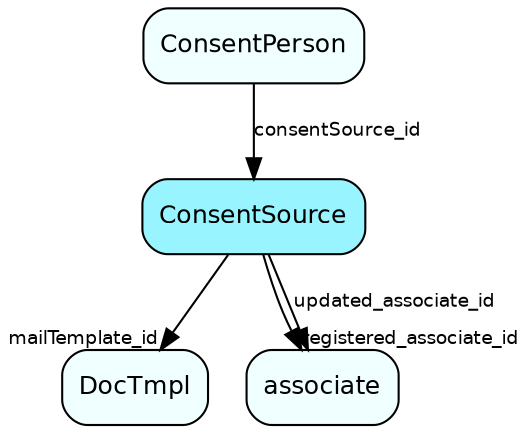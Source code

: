 digraph ConsentSource  {
node [shape = box style="rounded, filled" fontname = "Helvetica" fontsize = "12" ]
edge [fontname = "Helvetica" fontsize = "9"]

ConsentSource[fillcolor = "cadetblue1"]
DocTmpl[fillcolor = "azure1"]
associate[fillcolor = "azure1"]
ConsentPerson[fillcolor = "azure1"]
ConsentSource -> DocTmpl [headlabel = "mailTemplate_id"]
ConsentSource -> associate [headlabel = "registered_associate_id"]
ConsentSource -> associate [label = "updated_associate_id"]
ConsentPerson -> ConsentSource [label = "consentSource_id"]
}
